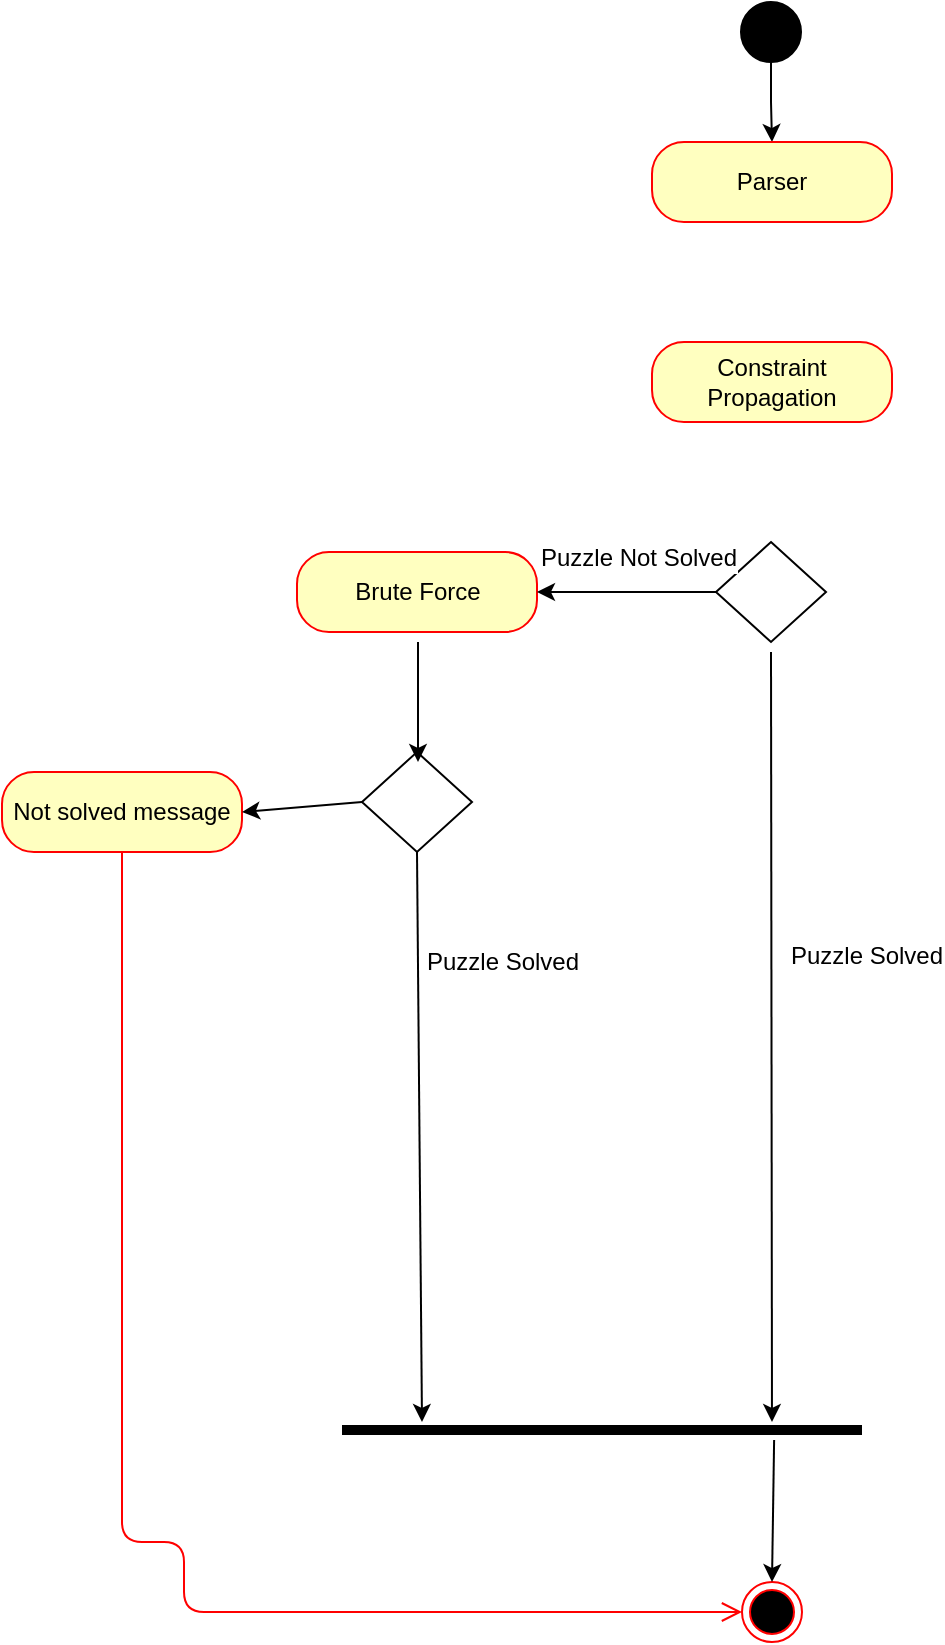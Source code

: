 <mxfile version="12.2.4" pages="1"><diagram id="j4iFaZVd4BOzCrbhl6JN" name="Page-1"><mxGraphModel dx="1071" dy="893" grid="1" gridSize="10" guides="1" tooltips="1" connect="1" arrows="1" fold="1" page="1" pageScale="1" pageWidth="850" pageHeight="1100" math="0" shadow="0"><root><mxCell id="0"/><mxCell id="1" parent="0"/><mxCell id="33" style="edgeStyle=orthogonalEdgeStyle;rounded=0;orthogonalLoop=1;jettySize=auto;html=1;exitX=0.5;exitY=1;exitDx=0;exitDy=0;entryX=0.5;entryY=0;entryDx=0;entryDy=0;" edge="1" parent="1" source="3" target="5"><mxGeometry relative="1" as="geometry"/></mxCell><mxCell id="3" value="" style="ellipse;whiteSpace=wrap;html=1;aspect=fixed;fillColor=#000000;" parent="1" vertex="1"><mxGeometry x="409.5" y="50" width="30" height="30" as="geometry"/></mxCell><mxCell id="5" value="Parser" style="rounded=1;whiteSpace=wrap;html=1;arcSize=40;fontColor=#000000;fillColor=#ffffc0;strokeColor=#ff0000;" parent="1" vertex="1"><mxGeometry x="365" y="120" width="120" height="40" as="geometry"/></mxCell><mxCell id="7" value="Constraint Propagation" style="rounded=1;whiteSpace=wrap;html=1;arcSize=40;fontColor=#000000;fillColor=#ffffc0;strokeColor=#ff0000;" parent="1" vertex="1"><mxGeometry x="365" y="220" width="120" height="40" as="geometry"/></mxCell><mxCell id="9" value="" style="rhombus;whiteSpace=wrap;html=1;fillColor=#FFFFFF;" parent="1" vertex="1"><mxGeometry x="397" y="320" width="55" height="50" as="geometry"/></mxCell><mxCell id="10" value="Brute Force" style="rounded=1;whiteSpace=wrap;html=1;arcSize=40;fontColor=#000000;fillColor=#ffffc0;strokeColor=#ff0000;" parent="1" vertex="1"><mxGeometry x="187.5" y="325" width="120" height="40" as="geometry"/></mxCell><mxCell id="13" value="" style="endArrow=classic;html=1;entryX=1;entryY=0.5;entryDx=0;entryDy=0;exitX=0;exitY=0.5;exitDx=0;exitDy=0;" parent="1" source="9" target="10" edge="1"><mxGeometry width="50" height="50" relative="1" as="geometry"><mxPoint x="425" y="370" as="sourcePoint"/><mxPoint x="475" y="320" as="targetPoint"/></mxGeometry></mxCell><mxCell id="14" value="Puzzle Not Solved" style="text;html=1;resizable=0;points=[];align=center;verticalAlign=middle;labelBackgroundColor=#ffffff;" parent="13" vertex="1" connectable="0"><mxGeometry x="-0.233" y="10" relative="1" as="geometry"><mxPoint x="-4.5" y="-27" as="offset"/></mxGeometry></mxCell><mxCell id="15" value="" style="rhombus;whiteSpace=wrap;html=1;fillColor=#FFFFFF;" parent="1" vertex="1"><mxGeometry x="220" y="425" width="55" height="50" as="geometry"/></mxCell><mxCell id="16" value="" style="endArrow=classic;html=1;entryX=0.5;entryY=0;entryDx=0;entryDy=0;" parent="1" edge="1"><mxGeometry width="50" height="50" relative="1" as="geometry"><mxPoint x="248" y="370" as="sourcePoint"/><mxPoint x="248" y="430" as="targetPoint"/></mxGeometry></mxCell><mxCell id="17" value="Puzzle Solved" style="text;html=1;resizable=0;points=[];align=center;verticalAlign=middle;labelBackgroundColor=#ffffff;" parent="16" vertex="1" connectable="0"><mxGeometry x="-0.233" y="10" relative="1" as="geometry"><mxPoint x="32" y="137" as="offset"/></mxGeometry></mxCell><mxCell id="19" value="" style="ellipse;html=1;shape=endState;fillColor=#000000;strokeColor=#ff0000;" parent="1" vertex="1"><mxGeometry x="410" y="840" width="30" height="30" as="geometry"/></mxCell><mxCell id="20" value="" style="endArrow=classic;html=1;" parent="1" edge="1"><mxGeometry width="50" height="50" relative="1" as="geometry"><mxPoint x="424.5" y="375" as="sourcePoint"/><mxPoint x="425" y="760" as="targetPoint"/></mxGeometry></mxCell><mxCell id="24" value="" style="line;strokeWidth=5;fillColor=none;align=left;verticalAlign=middle;spacingTop=-1;spacingLeft=3;spacingRight=3;rotatable=0;labelPosition=right;points=[];portConstraint=eastwest;" parent="1" vertex="1"><mxGeometry x="210" y="760" width="260" height="8" as="geometry"/></mxCell><mxCell id="25" value="" style="endArrow=classic;html=1;exitX=0.5;exitY=1;exitDx=0;exitDy=0;" parent="1" source="15" edge="1"><mxGeometry width="50" height="50" relative="1" as="geometry"><mxPoint x="255" y="540" as="sourcePoint"/><mxPoint x="250" y="760" as="targetPoint"/></mxGeometry></mxCell><mxCell id="26" value="" style="endArrow=classic;html=1;entryX=0.5;entryY=0;entryDx=0;entryDy=0;exitX=0.831;exitY=1.125;exitDx=0;exitDy=0;exitPerimeter=0;" parent="1" source="24" target="19" edge="1"><mxGeometry width="50" height="50" relative="1" as="geometry"><mxPoint x="190" y="940" as="sourcePoint"/><mxPoint x="240" y="890" as="targetPoint"/></mxGeometry></mxCell><mxCell id="27" value="Puzzle Solved" style="text;html=1;resizable=0;points=[];align=center;verticalAlign=middle;labelBackgroundColor=#ffffff;" parent="1" vertex="1" connectable="0"><mxGeometry x="440" y="390" as="geometry"><mxPoint x="32" y="137" as="offset"/></mxGeometry></mxCell><mxCell id="29" value="Not solved message" style="rounded=1;whiteSpace=wrap;html=1;arcSize=40;fontColor=#000000;fillColor=#ffffc0;strokeColor=#ff0000;" parent="1" vertex="1"><mxGeometry x="40" y="435" width="120" height="40" as="geometry"/></mxCell><mxCell id="30" value="" style="edgeStyle=orthogonalEdgeStyle;html=1;verticalAlign=bottom;endArrow=open;endSize=8;strokeColor=#ff0000;entryX=0;entryY=0.5;entryDx=0;entryDy=0;" parent="1" source="29" target="19" edge="1"><mxGeometry relative="1" as="geometry"><mxPoint x="130" y="860" as="targetPoint"/><Array as="points"><mxPoint x="100" y="820"/><mxPoint x="131" y="820"/><mxPoint x="131" y="855"/></Array></mxGeometry></mxCell><mxCell id="31" value="" style="endArrow=classic;html=1;entryX=1;entryY=0.5;entryDx=0;entryDy=0;exitX=0;exitY=0.5;exitDx=0;exitDy=0;" parent="1" source="15" target="29" edge="1"><mxGeometry width="50" height="50" relative="1" as="geometry"><mxPoint x="40" y="940" as="sourcePoint"/><mxPoint x="90" y="890" as="targetPoint"/></mxGeometry></mxCell></root></mxGraphModel></diagram></mxfile>